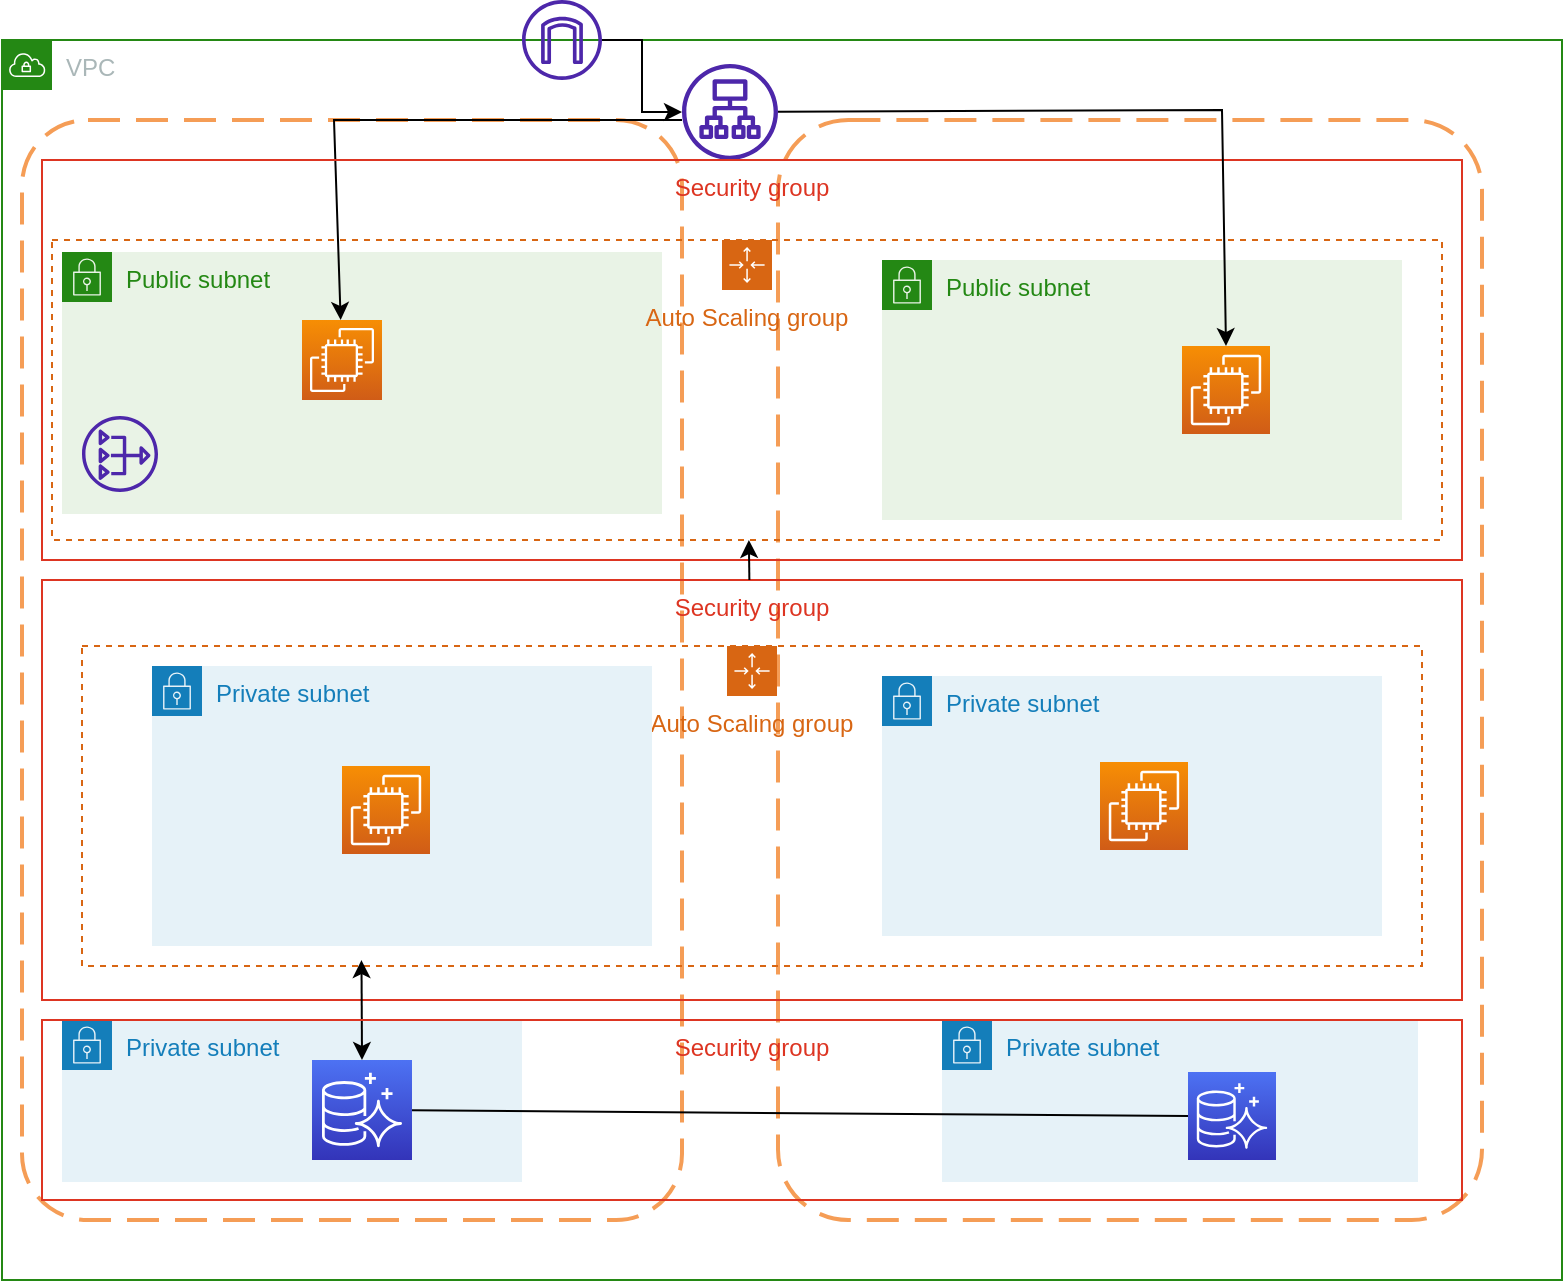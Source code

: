 <mxfile version="21.5.0" type="github">
  <diagram name="Page-1" id="8MU4IKMPJKSYNqfJH-IU">
    <mxGraphModel dx="1461" dy="668" grid="1" gridSize="10" guides="1" tooltips="1" connect="1" arrows="1" fold="1" page="1" pageScale="1" pageWidth="850" pageHeight="1100" math="0" shadow="0">
      <root>
        <mxCell id="0" />
        <mxCell id="1" parent="0" />
        <mxCell id="HmyuzON0dCTs6x4CJT24-2" value="VPC" style="points=[[0,0],[0.25,0],[0.5,0],[0.75,0],[1,0],[1,0.25],[1,0.5],[1,0.75],[1,1],[0.75,1],[0.5,1],[0.25,1],[0,1],[0,0.75],[0,0.5],[0,0.25]];outlineConnect=0;gradientColor=none;html=1;whiteSpace=wrap;fontSize=12;fontStyle=0;container=1;pointerEvents=0;collapsible=0;recursiveResize=0;shape=mxgraph.aws4.group;grIcon=mxgraph.aws4.group_vpc;strokeColor=#248814;fillColor=none;verticalAlign=top;align=left;spacingLeft=30;fontColor=#AAB7B8;dashed=0;" vertex="1" parent="1">
          <mxGeometry x="50" y="40" width="780" height="620" as="geometry" />
        </mxCell>
        <mxCell id="HmyuzON0dCTs6x4CJT24-4" value="" style="rounded=1;arcSize=10;dashed=1;strokeColor=#F59D56;fillColor=none;gradientColor=none;dashPattern=8 4;strokeWidth=2;" vertex="1" parent="HmyuzON0dCTs6x4CJT24-2">
          <mxGeometry x="388" y="40" width="352" height="550" as="geometry" />
        </mxCell>
        <mxCell id="HmyuzON0dCTs6x4CJT24-11" value="Private subnet" style="points=[[0,0],[0.25,0],[0.5,0],[0.75,0],[1,0],[1,0.25],[1,0.5],[1,0.75],[1,1],[0.75,1],[0.5,1],[0.25,1],[0,1],[0,0.75],[0,0.5],[0,0.25]];outlineConnect=0;gradientColor=none;html=1;whiteSpace=wrap;fontSize=12;fontStyle=0;container=1;pointerEvents=0;collapsible=0;recursiveResize=0;shape=mxgraph.aws4.group;grIcon=mxgraph.aws4.group_security_group;grStroke=0;strokeColor=#147EBA;fillColor=#E6F2F8;verticalAlign=top;align=left;spacingLeft=30;fontColor=#147EBA;dashed=0;" vertex="1" parent="HmyuzON0dCTs6x4CJT24-2">
          <mxGeometry x="470" y="490" width="238" height="81" as="geometry" />
        </mxCell>
        <mxCell id="HmyuzON0dCTs6x4CJT24-19" value="" style="sketch=0;points=[[0,0,0],[0.25,0,0],[0.5,0,0],[0.75,0,0],[1,0,0],[0,1,0],[0.25,1,0],[0.5,1,0],[0.75,1,0],[1,1,0],[0,0.25,0],[0,0.5,0],[0,0.75,0],[1,0.25,0],[1,0.5,0],[1,0.75,0]];outlineConnect=0;fontColor=#232F3E;gradientColor=#4D72F3;gradientDirection=north;fillColor=#3334B9;strokeColor=#ffffff;dashed=0;verticalLabelPosition=bottom;verticalAlign=top;align=center;html=1;fontSize=12;fontStyle=0;aspect=fixed;shape=mxgraph.aws4.resourceIcon;resIcon=mxgraph.aws4.aurora;" vertex="1" parent="HmyuzON0dCTs6x4CJT24-11">
          <mxGeometry x="123" y="26" width="44" height="44" as="geometry" />
        </mxCell>
        <mxCell id="HmyuzON0dCTs6x4CJT24-3" value="" style="rounded=1;arcSize=10;dashed=1;strokeColor=#F59D56;fillColor=none;gradientColor=none;dashPattern=8 4;strokeWidth=2;" vertex="1" parent="HmyuzON0dCTs6x4CJT24-2">
          <mxGeometry x="10" y="40" width="330" height="550" as="geometry" />
        </mxCell>
        <mxCell id="HmyuzON0dCTs6x4CJT24-13" value="Public subnet" style="points=[[0,0],[0.25,0],[0.5,0],[0.75,0],[1,0],[1,0.25],[1,0.5],[1,0.75],[1,1],[0.75,1],[0.5,1],[0.25,1],[0,1],[0,0.75],[0,0.5],[0,0.25]];outlineConnect=0;gradientColor=none;html=1;whiteSpace=wrap;fontSize=12;fontStyle=0;container=1;pointerEvents=0;collapsible=0;recursiveResize=0;shape=mxgraph.aws4.group;grIcon=mxgraph.aws4.group_security_group;grStroke=0;strokeColor=#248814;fillColor=#E9F3E6;verticalAlign=top;align=left;spacingLeft=30;fontColor=#248814;dashed=0;" vertex="1" parent="HmyuzON0dCTs6x4CJT24-2">
          <mxGeometry x="30" y="106" width="300" height="131" as="geometry" />
        </mxCell>
        <mxCell id="HmyuzON0dCTs6x4CJT24-6" value="Private subnet" style="points=[[0,0],[0.25,0],[0.5,0],[0.75,0],[1,0],[1,0.25],[1,0.5],[1,0.75],[1,1],[0.75,1],[0.5,1],[0.25,1],[0,1],[0,0.75],[0,0.5],[0,0.25]];outlineConnect=0;gradientColor=none;html=1;whiteSpace=wrap;fontSize=12;fontStyle=0;container=1;pointerEvents=0;collapsible=0;recursiveResize=0;shape=mxgraph.aws4.group;grIcon=mxgraph.aws4.group_security_group;grStroke=0;strokeColor=#147EBA;fillColor=#E6F2F8;verticalAlign=top;align=left;spacingLeft=30;fontColor=#147EBA;dashed=0;" vertex="1" parent="HmyuzON0dCTs6x4CJT24-2">
          <mxGeometry x="30" y="490" width="230" height="81" as="geometry" />
        </mxCell>
        <mxCell id="HmyuzON0dCTs6x4CJT24-24" value="" style="sketch=0;outlineConnect=0;fontColor=#232F3E;gradientColor=none;fillColor=#4D27AA;strokeColor=none;dashed=0;verticalLabelPosition=bottom;verticalAlign=top;align=center;html=1;fontSize=12;fontStyle=0;aspect=fixed;pointerEvents=1;shape=mxgraph.aws4.application_load_balancer;" vertex="1" parent="HmyuzON0dCTs6x4CJT24-2">
          <mxGeometry x="340" y="12" width="48" height="48" as="geometry" />
        </mxCell>
        <mxCell id="HmyuzON0dCTs6x4CJT24-27" value="" style="endArrow=classic;html=1;rounded=0;" edge="1" parent="HmyuzON0dCTs6x4CJT24-2" source="HmyuzON0dCTs6x4CJT24-24" target="HmyuzON0dCTs6x4CJT24-40">
          <mxGeometry width="50" height="50" relative="1" as="geometry">
            <mxPoint x="470" y="240" as="sourcePoint" />
            <mxPoint x="149.328" y="140" as="targetPoint" />
            <Array as="points">
              <mxPoint x="340" y="40" />
              <mxPoint x="166" y="40" />
            </Array>
          </mxGeometry>
        </mxCell>
        <mxCell id="HmyuzON0dCTs6x4CJT24-36" value="Auto Scaling group" style="points=[[0,0],[0.25,0],[0.5,0],[0.75,0],[1,0],[1,0.25],[1,0.5],[1,0.75],[1,1],[0.75,1],[0.5,1],[0.25,1],[0,1],[0,0.75],[0,0.5],[0,0.25]];outlineConnect=0;gradientColor=none;html=1;whiteSpace=wrap;fontSize=12;fontStyle=0;container=1;pointerEvents=0;collapsible=0;recursiveResize=0;shape=mxgraph.aws4.groupCenter;grIcon=mxgraph.aws4.group_auto_scaling_group;grStroke=1;strokeColor=#D86613;fillColor=none;verticalAlign=top;align=center;fontColor=#D86613;dashed=1;spacingTop=25;" vertex="1" parent="HmyuzON0dCTs6x4CJT24-2">
          <mxGeometry x="40" y="303" width="670" height="160" as="geometry" />
        </mxCell>
        <mxCell id="HmyuzON0dCTs6x4CJT24-8" value="Private subnet" style="points=[[0,0],[0.25,0],[0.5,0],[0.75,0],[1,0],[1,0.25],[1,0.5],[1,0.75],[1,1],[0.75,1],[0.5,1],[0.25,1],[0,1],[0,0.75],[0,0.5],[0,0.25]];outlineConnect=0;gradientColor=none;html=1;whiteSpace=wrap;fontSize=12;fontStyle=0;container=1;pointerEvents=0;collapsible=0;recursiveResize=0;shape=mxgraph.aws4.group;grIcon=mxgraph.aws4.group_security_group;grStroke=0;strokeColor=#147EBA;fillColor=#E6F2F8;verticalAlign=top;align=left;spacingLeft=30;fontColor=#147EBA;dashed=0;" vertex="1" parent="HmyuzON0dCTs6x4CJT24-36">
          <mxGeometry x="35" y="10" width="250" height="140" as="geometry" />
        </mxCell>
        <mxCell id="HmyuzON0dCTs6x4CJT24-21" value="" style="sketch=0;points=[[0,0,0],[0.25,0,0],[0.5,0,0],[0.75,0,0],[1,0,0],[0,1,0],[0.25,1,0],[0.5,1,0],[0.75,1,0],[1,1,0],[0,0.25,0],[0,0.5,0],[0,0.75,0],[1,0.25,0],[1,0.5,0],[1,0.75,0]];outlineConnect=0;fontColor=#232F3E;gradientColor=#F78E04;gradientDirection=north;fillColor=#D05C17;strokeColor=#ffffff;dashed=0;verticalLabelPosition=bottom;verticalAlign=top;align=center;html=1;fontSize=12;fontStyle=0;aspect=fixed;shape=mxgraph.aws4.resourceIcon;resIcon=mxgraph.aws4.ec2;" vertex="1" parent="HmyuzON0dCTs6x4CJT24-8">
          <mxGeometry x="95" y="50" width="44" height="44" as="geometry" />
        </mxCell>
        <mxCell id="HmyuzON0dCTs6x4CJT24-15" value="" style="sketch=0;outlineConnect=0;fontColor=#232F3E;gradientColor=none;fillColor=#4D27AA;strokeColor=none;dashed=0;verticalLabelPosition=bottom;verticalAlign=top;align=center;html=1;fontSize=12;fontStyle=0;aspect=fixed;pointerEvents=1;shape=mxgraph.aws4.nat_gateway;" vertex="1" parent="HmyuzON0dCTs6x4CJT24-2">
          <mxGeometry x="40" y="188" width="38" height="38" as="geometry" />
        </mxCell>
        <mxCell id="HmyuzON0dCTs6x4CJT24-10" value="Private subnet" style="points=[[0,0],[0.25,0],[0.5,0],[0.75,0],[1,0],[1,0.25],[1,0.5],[1,0.75],[1,1],[0.75,1],[0.5,1],[0.25,1],[0,1],[0,0.75],[0,0.5],[0,0.25]];outlineConnect=0;gradientColor=none;html=1;whiteSpace=wrap;fontSize=12;fontStyle=0;container=1;pointerEvents=0;collapsible=0;recursiveResize=0;shape=mxgraph.aws4.group;grIcon=mxgraph.aws4.group_security_group;grStroke=0;strokeColor=#147EBA;fillColor=#E6F2F8;verticalAlign=top;align=left;spacingLeft=30;fontColor=#147EBA;dashed=0;" vertex="1" parent="HmyuzON0dCTs6x4CJT24-2">
          <mxGeometry x="440" y="318" width="250" height="130" as="geometry" />
        </mxCell>
        <mxCell id="HmyuzON0dCTs6x4CJT24-20" value="" style="sketch=0;points=[[0,0,0],[0.25,0,0],[0.5,0,0],[0.75,0,0],[1,0,0],[0,1,0],[0.25,1,0],[0.5,1,0],[0.75,1,0],[1,1,0],[0,0.25,0],[0,0.5,0],[0,0.75,0],[1,0.25,0],[1,0.5,0],[1,0.75,0]];outlineConnect=0;fontColor=#232F3E;gradientColor=#F78E04;gradientDirection=north;fillColor=#D05C17;strokeColor=#ffffff;dashed=0;verticalLabelPosition=bottom;verticalAlign=top;align=center;html=1;fontSize=12;fontStyle=0;aspect=fixed;shape=mxgraph.aws4.resourceIcon;resIcon=mxgraph.aws4.ec2;" vertex="1" parent="HmyuzON0dCTs6x4CJT24-10">
          <mxGeometry x="109" y="43" width="44" height="44" as="geometry" />
        </mxCell>
        <mxCell id="HmyuzON0dCTs6x4CJT24-18" value="" style="sketch=0;points=[[0,0,0],[0.25,0,0],[0.5,0,0],[0.75,0,0],[1,0,0],[0,1,0],[0.25,1,0],[0.5,1,0],[0.75,1,0],[1,1,0],[0,0.25,0],[0,0.5,0],[0,0.75,0],[1,0.25,0],[1,0.5,0],[1,0.75,0]];outlineConnect=0;fontColor=#232F3E;gradientColor=#4D72F3;gradientDirection=north;fillColor=#3334B9;strokeColor=#ffffff;dashed=0;verticalLabelPosition=bottom;verticalAlign=top;align=center;html=1;fontSize=12;fontStyle=0;aspect=fixed;shape=mxgraph.aws4.resourceIcon;resIcon=mxgraph.aws4.aurora;" vertex="1" parent="HmyuzON0dCTs6x4CJT24-2">
          <mxGeometry x="155" y="510" width="50" height="50" as="geometry" />
        </mxCell>
        <mxCell id="HmyuzON0dCTs6x4CJT24-39" value="Security group" style="fillColor=none;strokeColor=#DD3522;verticalAlign=top;fontStyle=0;fontColor=#DD3522;whiteSpace=wrap;html=1;" vertex="1" parent="HmyuzON0dCTs6x4CJT24-2">
          <mxGeometry x="20" y="270" width="710" height="210" as="geometry" />
        </mxCell>
        <mxCell id="HmyuzON0dCTs6x4CJT24-41" value="Security group" style="fillColor=none;strokeColor=#DD3522;verticalAlign=top;fontStyle=0;fontColor=#DD3522;whiteSpace=wrap;html=1;" vertex="1" parent="HmyuzON0dCTs6x4CJT24-2">
          <mxGeometry x="20" y="60" width="710" height="200" as="geometry" />
        </mxCell>
        <mxCell id="HmyuzON0dCTs6x4CJT24-14" value="" style="sketch=0;outlineConnect=0;fontColor=#232F3E;gradientColor=none;fillColor=#4D27AA;strokeColor=none;dashed=0;verticalLabelPosition=bottom;verticalAlign=top;align=center;html=1;fontSize=12;fontStyle=0;aspect=fixed;pointerEvents=1;shape=mxgraph.aws4.internet_gateway;" vertex="1" parent="HmyuzON0dCTs6x4CJT24-2">
          <mxGeometry x="260" y="-20" width="40" height="40" as="geometry" />
        </mxCell>
        <mxCell id="HmyuzON0dCTs6x4CJT24-25" value="" style="edgeStyle=orthogonalEdgeStyle;rounded=0;orthogonalLoop=1;jettySize=auto;html=1;" edge="1" parent="HmyuzON0dCTs6x4CJT24-2" source="HmyuzON0dCTs6x4CJT24-14" target="HmyuzON0dCTs6x4CJT24-24">
          <mxGeometry relative="1" as="geometry" />
        </mxCell>
        <mxCell id="HmyuzON0dCTs6x4CJT24-42" value="Auto Scaling group" style="points=[[0,0],[0.25,0],[0.5,0],[0.75,0],[1,0],[1,0.25],[1,0.5],[1,0.75],[1,1],[0.75,1],[0.5,1],[0.25,1],[0,1],[0,0.75],[0,0.5],[0,0.25]];outlineConnect=0;gradientColor=none;html=1;whiteSpace=wrap;fontSize=12;fontStyle=0;container=1;pointerEvents=0;collapsible=0;recursiveResize=0;shape=mxgraph.aws4.groupCenter;grIcon=mxgraph.aws4.group_auto_scaling_group;grStroke=1;strokeColor=#D86613;fillColor=none;verticalAlign=top;align=center;fontColor=#D86613;dashed=1;spacingTop=25;" vertex="1" parent="HmyuzON0dCTs6x4CJT24-2">
          <mxGeometry x="25" y="100" width="695" height="150" as="geometry" />
        </mxCell>
        <mxCell id="HmyuzON0dCTs6x4CJT24-40" value="" style="sketch=0;points=[[0,0,0],[0.25,0,0],[0.5,0,0],[0.75,0,0],[1,0,0],[0,1,0],[0.25,1,0],[0.5,1,0],[0.75,1,0],[1,1,0],[0,0.25,0],[0,0.5,0],[0,0.75,0],[1,0.25,0],[1,0.5,0],[1,0.75,0]];outlineConnect=0;fontColor=#232F3E;gradientColor=#F78E04;gradientDirection=north;fillColor=#D05C17;strokeColor=#ffffff;dashed=0;verticalLabelPosition=bottom;verticalAlign=top;align=center;html=1;fontSize=12;fontStyle=0;aspect=fixed;shape=mxgraph.aws4.resourceIcon;resIcon=mxgraph.aws4.ec2;" vertex="1" parent="HmyuzON0dCTs6x4CJT24-42">
          <mxGeometry x="125" y="40" width="40" height="40" as="geometry" />
        </mxCell>
        <mxCell id="HmyuzON0dCTs6x4CJT24-12" value="Public subnet" style="points=[[0,0],[0.25,0],[0.5,0],[0.75,0],[1,0],[1,0.25],[1,0.5],[1,0.75],[1,1],[0.75,1],[0.5,1],[0.25,1],[0,1],[0,0.75],[0,0.5],[0,0.25]];outlineConnect=0;gradientColor=none;html=1;whiteSpace=wrap;fontSize=12;fontStyle=0;container=1;pointerEvents=0;collapsible=0;recursiveResize=0;shape=mxgraph.aws4.group;grIcon=mxgraph.aws4.group_security_group;grStroke=0;strokeColor=#248814;fillColor=#E9F3E6;verticalAlign=top;align=left;spacingLeft=30;fontColor=#248814;dashed=0;" vertex="1" parent="HmyuzON0dCTs6x4CJT24-2">
          <mxGeometry x="440" y="110" width="260" height="130" as="geometry" />
        </mxCell>
        <mxCell id="HmyuzON0dCTs6x4CJT24-43" value="" style="endArrow=classic;html=1;rounded=0;entryX=0.5;entryY=0;entryDx=0;entryDy=0;entryPerimeter=0;" edge="1" parent="HmyuzON0dCTs6x4CJT24-2" source="HmyuzON0dCTs6x4CJT24-24" target="HmyuzON0dCTs6x4CJT24-23">
          <mxGeometry width="50" height="50" relative="1" as="geometry">
            <mxPoint x="470" y="260" as="sourcePoint" />
            <mxPoint x="520" y="210" as="targetPoint" />
            <Array as="points">
              <mxPoint x="610" y="35" />
            </Array>
          </mxGeometry>
        </mxCell>
        <mxCell id="HmyuzON0dCTs6x4CJT24-44" value="" style="endArrow=none;html=1;rounded=0;exitX=0;exitY=0.5;exitDx=0;exitDy=0;exitPerimeter=0;" edge="1" parent="HmyuzON0dCTs6x4CJT24-2" source="HmyuzON0dCTs6x4CJT24-19" target="HmyuzON0dCTs6x4CJT24-18">
          <mxGeometry width="50" height="50" relative="1" as="geometry">
            <mxPoint x="470" y="420" as="sourcePoint" />
            <mxPoint x="520" y="370" as="targetPoint" />
          </mxGeometry>
        </mxCell>
        <mxCell id="HmyuzON0dCTs6x4CJT24-45" value="" style="endArrow=classic;startArrow=classic;html=1;rounded=0;entryX=0.225;entryY=0.905;entryDx=0;entryDy=0;entryPerimeter=0;exitX=0.5;exitY=0;exitDx=0;exitDy=0;exitPerimeter=0;" edge="1" parent="HmyuzON0dCTs6x4CJT24-2" source="HmyuzON0dCTs6x4CJT24-18" target="HmyuzON0dCTs6x4CJT24-39">
          <mxGeometry width="50" height="50" relative="1" as="geometry">
            <mxPoint x="470" y="510" as="sourcePoint" />
            <mxPoint x="520" y="460" as="targetPoint" />
          </mxGeometry>
        </mxCell>
        <mxCell id="HmyuzON0dCTs6x4CJT24-46" value="Security group" style="fillColor=none;strokeColor=#DD3522;verticalAlign=top;fontStyle=0;fontColor=#DD3522;whiteSpace=wrap;html=1;" vertex="1" parent="HmyuzON0dCTs6x4CJT24-2">
          <mxGeometry x="20" y="490" width="710" height="90" as="geometry" />
        </mxCell>
        <mxCell id="HmyuzON0dCTs6x4CJT24-23" value="" style="sketch=0;points=[[0,0,0],[0.25,0,0],[0.5,0,0],[0.75,0,0],[1,0,0],[0,1,0],[0.25,1,0],[0.5,1,0],[0.75,1,0],[1,1,0],[0,0.25,0],[0,0.5,0],[0,0.75,0],[1,0.25,0],[1,0.5,0],[1,0.75,0]];outlineConnect=0;fontColor=#232F3E;gradientColor=#F78E04;gradientDirection=north;fillColor=#D05C17;strokeColor=#ffffff;dashed=0;verticalLabelPosition=bottom;verticalAlign=top;align=center;html=1;fontSize=12;fontStyle=0;aspect=fixed;shape=mxgraph.aws4.resourceIcon;resIcon=mxgraph.aws4.ec2;" vertex="1" parent="HmyuzON0dCTs6x4CJT24-2">
          <mxGeometry x="590" y="153" width="44" height="44" as="geometry" />
        </mxCell>
        <mxCell id="HmyuzON0dCTs6x4CJT24-51" value="" style="endArrow=classic;html=1;rounded=0;" edge="1" parent="HmyuzON0dCTs6x4CJT24-2" source="HmyuzON0dCTs6x4CJT24-39" target="HmyuzON0dCTs6x4CJT24-42">
          <mxGeometry width="50" height="50" relative="1" as="geometry">
            <mxPoint x="260" y="330" as="sourcePoint" />
            <mxPoint x="310" y="280" as="targetPoint" />
          </mxGeometry>
        </mxCell>
      </root>
    </mxGraphModel>
  </diagram>
</mxfile>
